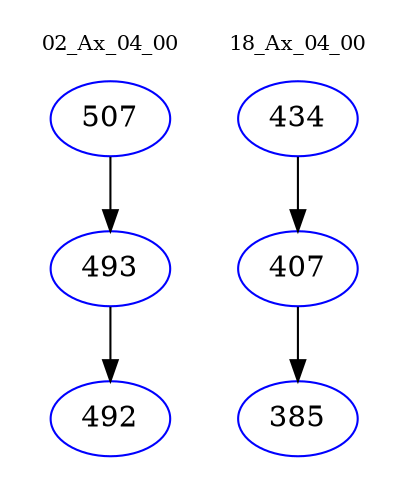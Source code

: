 digraph{
subgraph cluster_0 {
color = white
label = "02_Ax_04_00";
fontsize=10;
T0_507 [label="507", color="blue"]
T0_507 -> T0_493 [color="black"]
T0_493 [label="493", color="blue"]
T0_493 -> T0_492 [color="black"]
T0_492 [label="492", color="blue"]
}
subgraph cluster_1 {
color = white
label = "18_Ax_04_00";
fontsize=10;
T1_434 [label="434", color="blue"]
T1_434 -> T1_407 [color="black"]
T1_407 [label="407", color="blue"]
T1_407 -> T1_385 [color="black"]
T1_385 [label="385", color="blue"]
}
}
